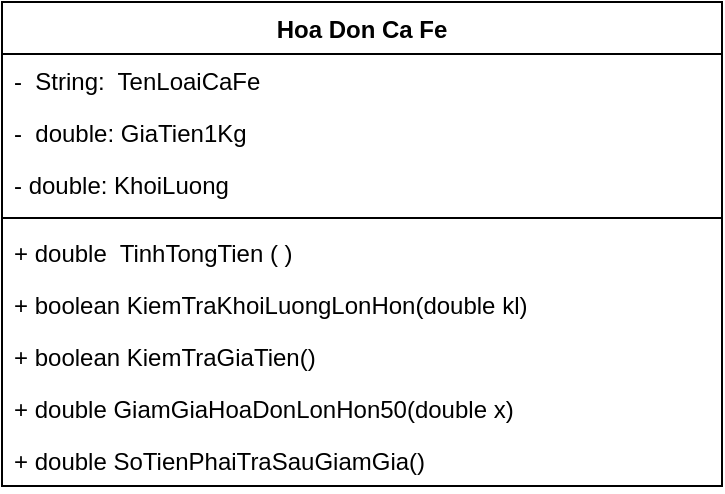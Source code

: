 <mxfile>
    <diagram id="NFHaEJJsN0d_jyt6eiNO" name="Page-1">
        <mxGraphModel dx="383" dy="583" grid="1" gridSize="10" guides="1" tooltips="1" connect="1" arrows="1" fold="1" page="1" pageScale="1" pageWidth="850" pageHeight="1100" math="0" shadow="0">
            <root>
                <mxCell id="0"/>
                <mxCell id="1" parent="0"/>
                <mxCell id="2" value="Hoa Don Ca Fe" style="swimlane;fontStyle=1;align=center;verticalAlign=top;childLayout=stackLayout;horizontal=1;startSize=26;horizontalStack=0;resizeParent=1;resizeParentMax=0;resizeLast=0;collapsible=1;marginBottom=0;" parent="1" vertex="1">
                    <mxGeometry x="80" y="80" width="360" height="242" as="geometry">
                        <mxRectangle x="340" y="250" width="100" height="30" as="alternateBounds"/>
                    </mxGeometry>
                </mxCell>
                <mxCell id="3" value="-  String:  TenLoaiCaFe" style="text;strokeColor=none;fillColor=none;align=left;verticalAlign=top;spacingLeft=4;spacingRight=4;overflow=hidden;rotatable=0;points=[[0,0.5],[1,0.5]];portConstraint=eastwest;glass=0;" parent="2" vertex="1">
                    <mxGeometry y="26" width="360" height="26" as="geometry"/>
                </mxCell>
                <mxCell id="7" value="-  double: GiaTien1Kg" style="text;strokeColor=none;fillColor=none;align=left;verticalAlign=top;spacingLeft=4;spacingRight=4;overflow=hidden;rotatable=0;points=[[0,0.5],[1,0.5]];portConstraint=eastwest;glass=0;" parent="2" vertex="1">
                    <mxGeometry y="52" width="360" height="26" as="geometry"/>
                </mxCell>
                <mxCell id="8" value="- double: KhoiLuong" style="text;strokeColor=none;fillColor=none;align=left;verticalAlign=top;spacingLeft=4;spacingRight=4;overflow=hidden;rotatable=0;points=[[0,0.5],[1,0.5]];portConstraint=eastwest;glass=0;" parent="2" vertex="1">
                    <mxGeometry y="78" width="360" height="26" as="geometry"/>
                </mxCell>
                <mxCell id="4" value="" style="line;strokeWidth=1;fillColor=none;align=left;verticalAlign=middle;spacingTop=-1;spacingLeft=3;spacingRight=3;rotatable=0;labelPosition=right;points=[];portConstraint=eastwest;strokeColor=inherit;" parent="2" vertex="1">
                    <mxGeometry y="104" width="360" height="8" as="geometry"/>
                </mxCell>
                <mxCell id="5" value="+ double  TinhTongTien ( )" style="text;strokeColor=none;fillColor=none;align=left;verticalAlign=top;spacingLeft=4;spacingRight=4;overflow=hidden;rotatable=0;points=[[0,0.5],[1,0.5]];portConstraint=eastwest;" parent="2" vertex="1">
                    <mxGeometry y="112" width="360" height="26" as="geometry"/>
                </mxCell>
                <mxCell id="13" value="+ boolean KiemTraKhoiLuongLonHon(double kl)" style="text;strokeColor=none;fillColor=none;align=left;verticalAlign=top;spacingLeft=4;spacingRight=4;overflow=hidden;rotatable=0;points=[[0,0.5],[1,0.5]];portConstraint=eastwest;" parent="2" vertex="1">
                    <mxGeometry y="138" width="360" height="26" as="geometry"/>
                </mxCell>
                <mxCell id="15" value="+ boolean KiemTraGiaTien()" style="text;strokeColor=none;fillColor=none;align=left;verticalAlign=top;spacingLeft=4;spacingRight=4;overflow=hidden;rotatable=0;points=[[0,0.5],[1,0.5]];portConstraint=eastwest;" parent="2" vertex="1">
                    <mxGeometry y="164" width="360" height="26" as="geometry"/>
                </mxCell>
                <mxCell id="16" value="+ double GiamGiaHoaDonLonHon50(double x)" style="text;strokeColor=none;fillColor=none;align=left;verticalAlign=top;spacingLeft=4;spacingRight=4;overflow=hidden;rotatable=0;points=[[0,0.5],[1,0.5]];portConstraint=eastwest;" parent="2" vertex="1">
                    <mxGeometry y="190" width="360" height="26" as="geometry"/>
                </mxCell>
                <mxCell id="17" value="+ double SoTienPhaiTraSauGiamGia()" style="text;strokeColor=none;fillColor=none;align=left;verticalAlign=top;spacingLeft=4;spacingRight=4;overflow=hidden;rotatable=0;points=[[0,0.5],[1,0.5]];portConstraint=eastwest;" parent="2" vertex="1">
                    <mxGeometry y="216" width="360" height="26" as="geometry"/>
                </mxCell>
            </root>
        </mxGraphModel>
    </diagram>
</mxfile>